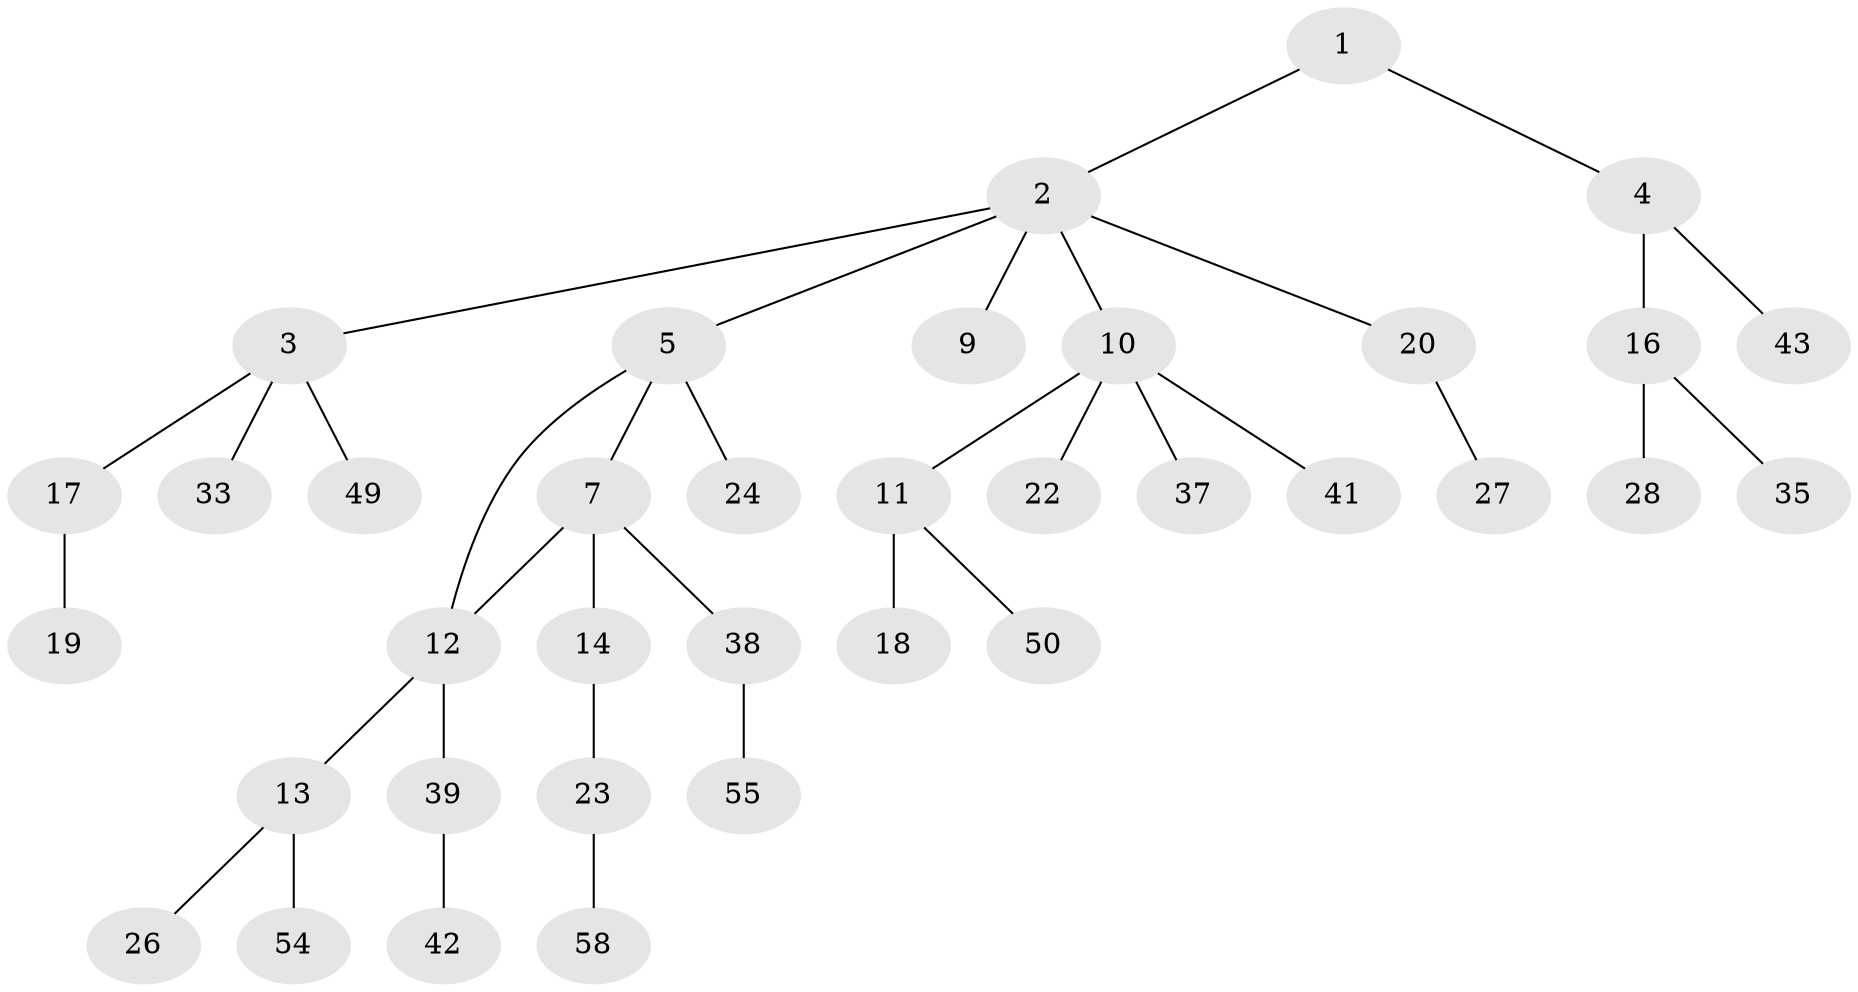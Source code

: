 // original degree distribution, {3: 0.2033898305084746, 7: 0.01694915254237288, 4: 0.03389830508474576, 2: 0.3220338983050847, 1: 0.4067796610169492, 5: 0.01694915254237288}
// Generated by graph-tools (version 1.1) at 2025/10/02/27/25 16:10:55]
// undirected, 36 vertices, 36 edges
graph export_dot {
graph [start="1"]
  node [color=gray90,style=filled];
  1 [super="+51"];
  2 [super="+47"];
  3 [super="+44"];
  4 [super="+6"];
  5 [super="+36"];
  7 [super="+8"];
  9;
  10 [super="+34"];
  11 [super="+15"];
  12 [super="+29"];
  13 [super="+21"];
  14 [super="+57"];
  16 [super="+32"];
  17 [super="+45"];
  18;
  19 [super="+25"];
  20;
  22;
  23 [super="+30"];
  24 [super="+40"];
  26 [super="+48"];
  27 [super="+31"];
  28;
  33;
  35;
  37 [super="+53"];
  38;
  39;
  41 [super="+46"];
  42 [super="+59"];
  43 [super="+52"];
  49;
  50;
  54;
  55 [super="+56"];
  58;
  1 -- 2;
  1 -- 4;
  2 -- 3;
  2 -- 5;
  2 -- 9;
  2 -- 10;
  2 -- 20;
  3 -- 17;
  3 -- 33;
  3 -- 49;
  4 -- 43;
  4 -- 16;
  5 -- 7;
  5 -- 24;
  5 -- 12;
  7 -- 12;
  7 -- 14;
  7 -- 38;
  10 -- 11;
  10 -- 22;
  10 -- 41;
  10 -- 37;
  11 -- 18;
  11 -- 50;
  12 -- 13;
  12 -- 39;
  13 -- 26;
  13 -- 54;
  14 -- 23;
  16 -- 28;
  16 -- 35;
  17 -- 19;
  20 -- 27;
  23 -- 58;
  38 -- 55;
  39 -- 42;
}
